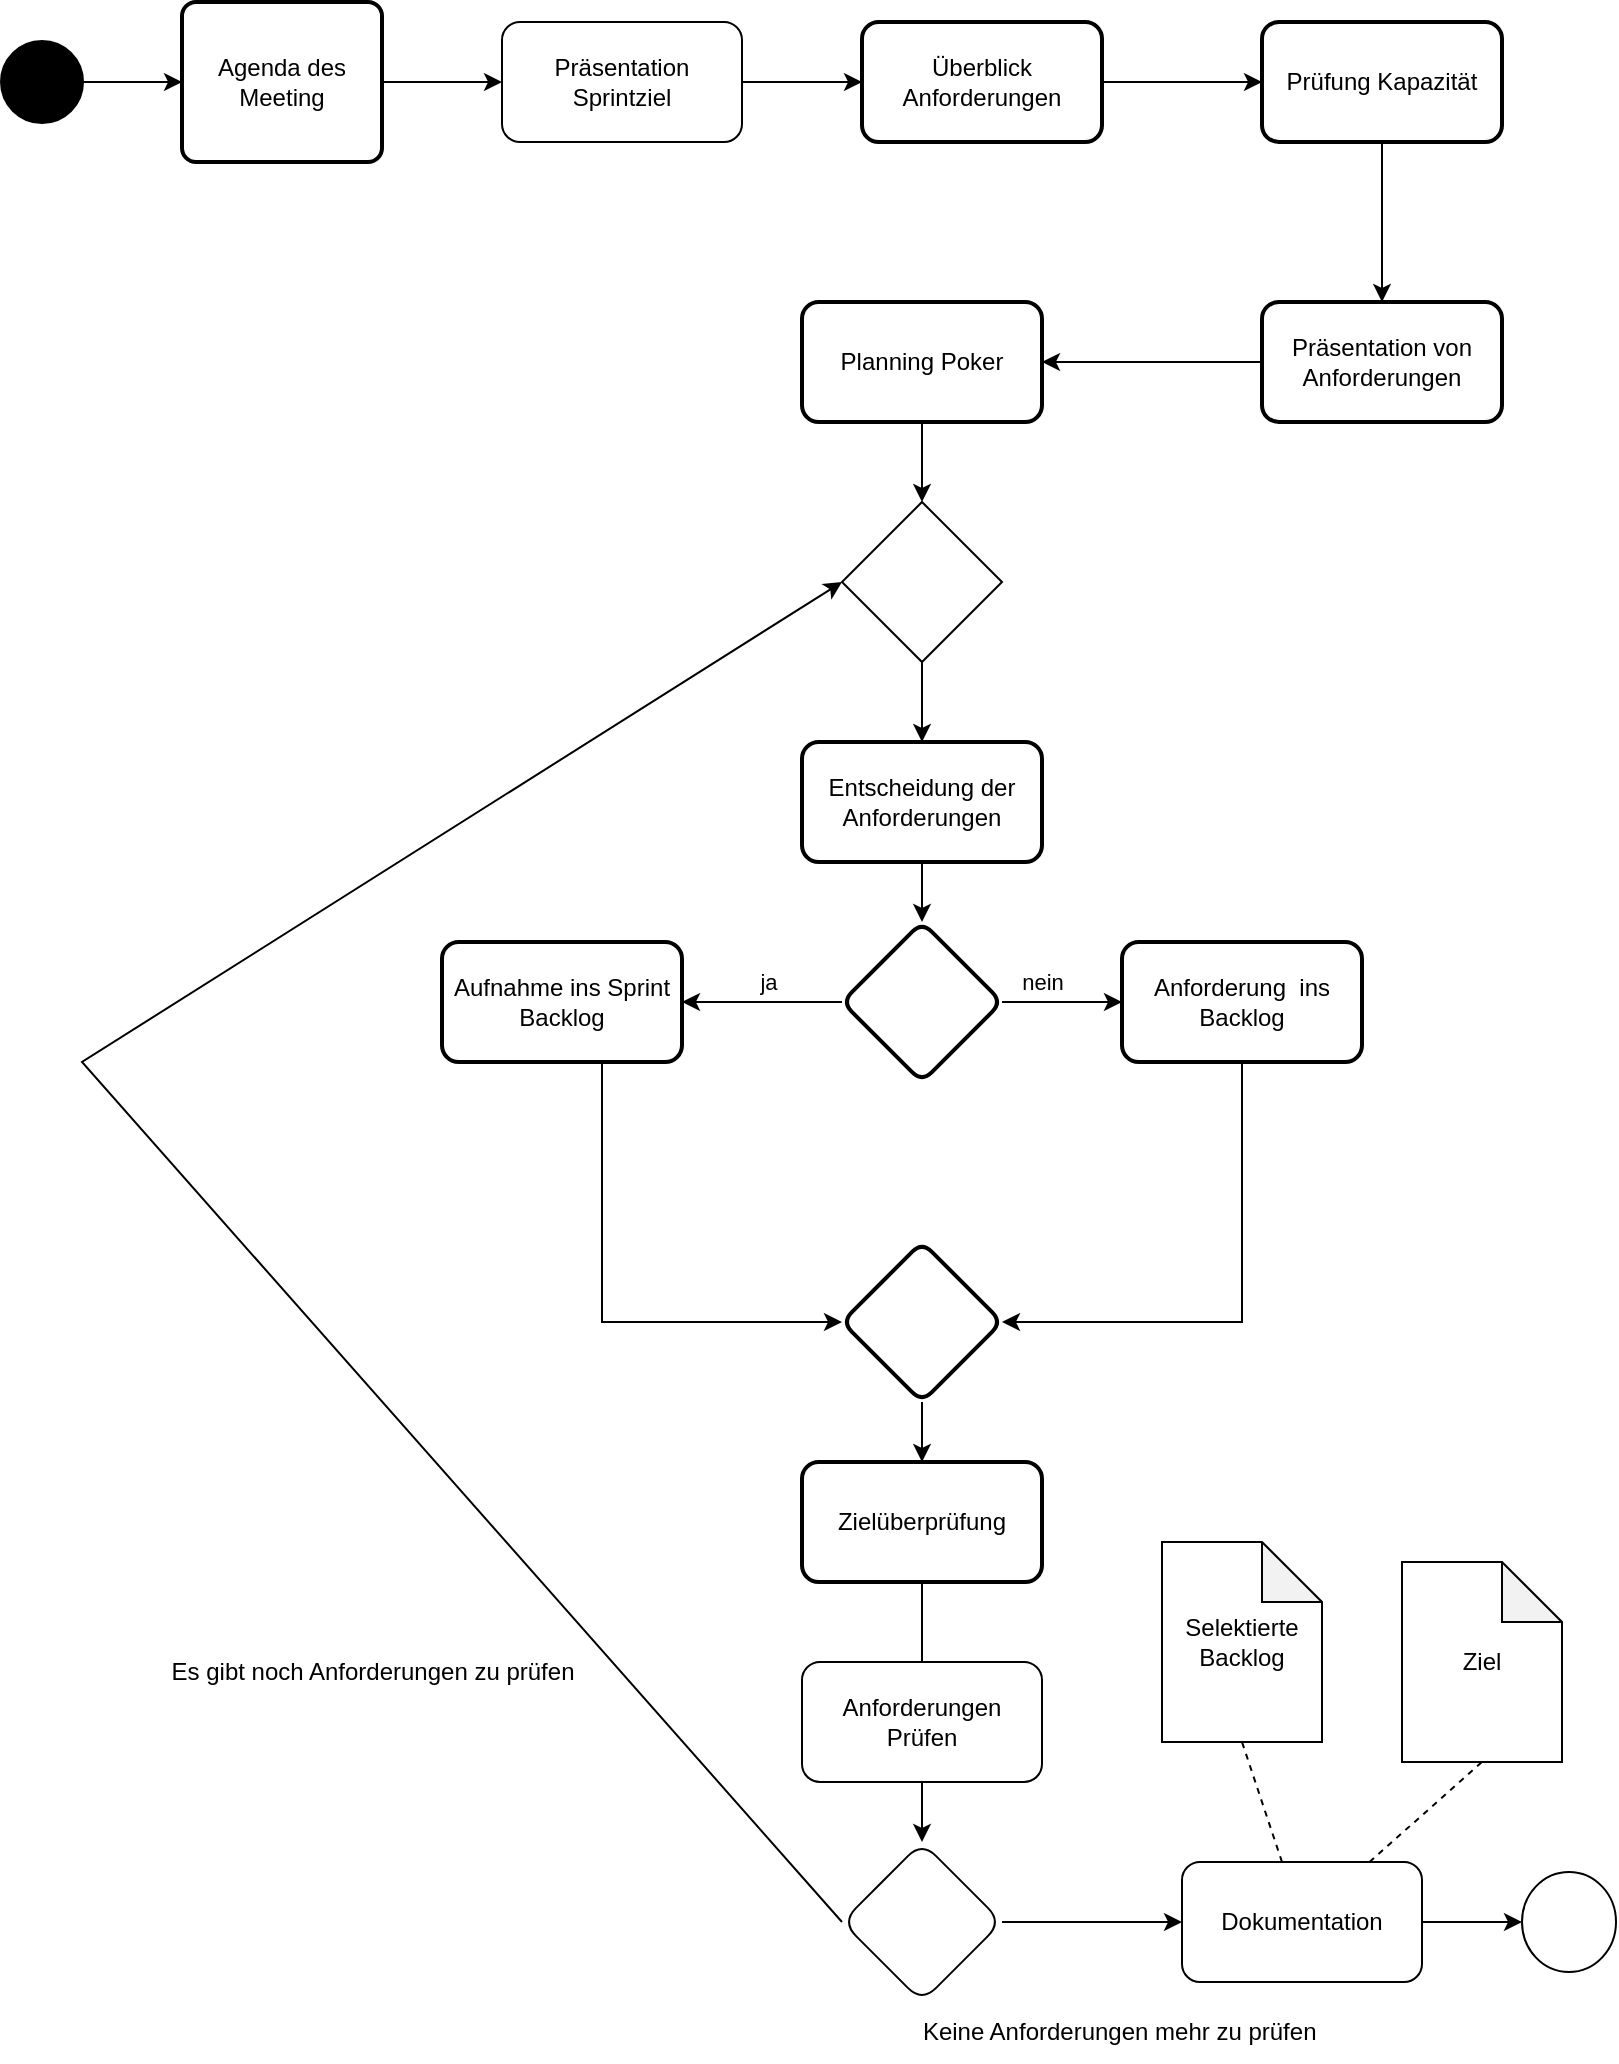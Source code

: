 <mxfile version="22.0.8" type="github">
  <diagram name="Seite-1" id="4uEQWGBOSVK4lKFrfHZp">
    <mxGraphModel dx="479" dy="322" grid="1" gridSize="10" guides="1" tooltips="1" connect="1" arrows="1" fold="1" page="1" pageScale="1" pageWidth="827" pageHeight="1169" math="0" shadow="0">
      <root>
        <mxCell id="0" />
        <mxCell id="1" parent="0" />
        <mxCell id="-mwzHlTSXCIwCckR4kkh-1" value="" style="strokeWidth=2;html=1;shape=mxgraph.flowchart.start_2;whiteSpace=wrap;fillColor=#000000;" parent="1" vertex="1">
          <mxGeometry x="20" y="110" width="40" height="40" as="geometry" />
        </mxCell>
        <mxCell id="-mwzHlTSXCIwCckR4kkh-5" value="" style="edgeStyle=orthogonalEdgeStyle;rounded=0;orthogonalLoop=1;jettySize=auto;html=1;" parent="1" source="D7WrobPREin-T4ZtUKqn-32" target="-mwzHlTSXCIwCckR4kkh-4" edge="1">
          <mxGeometry relative="1" as="geometry" />
        </mxCell>
        <mxCell id="-mwzHlTSXCIwCckR4kkh-2" value="Agenda des Meeting" style="rounded=1;whiteSpace=wrap;html=1;absoluteArcSize=1;arcSize=14;strokeWidth=2;" parent="1" vertex="1">
          <mxGeometry x="110" y="90" width="100" height="80" as="geometry" />
        </mxCell>
        <mxCell id="-mwzHlTSXCIwCckR4kkh-9" value="" style="edgeStyle=orthogonalEdgeStyle;rounded=0;orthogonalLoop=1;jettySize=auto;html=1;" parent="1" source="-mwzHlTSXCIwCckR4kkh-4" target="-mwzHlTSXCIwCckR4kkh-8" edge="1">
          <mxGeometry relative="1" as="geometry" />
        </mxCell>
        <mxCell id="-mwzHlTSXCIwCckR4kkh-4" value="Überblick Anforderungen" style="whiteSpace=wrap;html=1;rounded=1;arcSize=14;strokeWidth=2;" parent="1" vertex="1">
          <mxGeometry x="450" y="100" width="120" height="60" as="geometry" />
        </mxCell>
        <mxCell id="-mwzHlTSXCIwCckR4kkh-7" style="edgeStyle=orthogonalEdgeStyle;rounded=0;orthogonalLoop=1;jettySize=auto;html=1;exitX=0.5;exitY=1;exitDx=0;exitDy=0;" parent="1" source="-mwzHlTSXCIwCckR4kkh-2" target="-mwzHlTSXCIwCckR4kkh-2" edge="1">
          <mxGeometry relative="1" as="geometry" />
        </mxCell>
        <mxCell id="-mwzHlTSXCIwCckR4kkh-14" value="" style="edgeStyle=orthogonalEdgeStyle;rounded=0;orthogonalLoop=1;jettySize=auto;html=1;" parent="1" source="-mwzHlTSXCIwCckR4kkh-8" target="-mwzHlTSXCIwCckR4kkh-13" edge="1">
          <mxGeometry relative="1" as="geometry" />
        </mxCell>
        <mxCell id="-mwzHlTSXCIwCckR4kkh-8" value="Prüfung Kapazität" style="whiteSpace=wrap;html=1;rounded=1;arcSize=14;strokeWidth=2;" parent="1" vertex="1">
          <mxGeometry x="650" y="100" width="120" height="60" as="geometry" />
        </mxCell>
        <mxCell id="-mwzHlTSXCIwCckR4kkh-16" value="" style="edgeStyle=orthogonalEdgeStyle;rounded=0;orthogonalLoop=1;jettySize=auto;html=1;" parent="1" source="-mwzHlTSXCIwCckR4kkh-13" target="-mwzHlTSXCIwCckR4kkh-15" edge="1">
          <mxGeometry relative="1" as="geometry" />
        </mxCell>
        <mxCell id="-mwzHlTSXCIwCckR4kkh-13" value="Präsentation von Anforderungen" style="whiteSpace=wrap;html=1;rounded=1;arcSize=14;strokeWidth=2;" parent="1" vertex="1">
          <mxGeometry x="650" y="240" width="120" height="60" as="geometry" />
        </mxCell>
        <mxCell id="D7WrobPREin-T4ZtUKqn-2" value="" style="edgeStyle=orthogonalEdgeStyle;rounded=0;orthogonalLoop=1;jettySize=auto;html=1;" edge="1" parent="1" source="D7WrobPREin-T4ZtUKqn-37" target="D7WrobPREin-T4ZtUKqn-1">
          <mxGeometry relative="1" as="geometry" />
        </mxCell>
        <mxCell id="-mwzHlTSXCIwCckR4kkh-15" value="Planning Poker" style="whiteSpace=wrap;html=1;rounded=1;arcSize=14;strokeWidth=2;" parent="1" vertex="1">
          <mxGeometry x="420" y="240" width="120" height="60" as="geometry" />
        </mxCell>
        <mxCell id="D7WrobPREin-T4ZtUKqn-4" value="" style="edgeStyle=orthogonalEdgeStyle;rounded=0;orthogonalLoop=1;jettySize=auto;html=1;" edge="1" parent="1" source="D7WrobPREin-T4ZtUKqn-1" target="D7WrobPREin-T4ZtUKqn-3">
          <mxGeometry relative="1" as="geometry" />
        </mxCell>
        <mxCell id="D7WrobPREin-T4ZtUKqn-1" value="Entscheidung der Anforderungen" style="whiteSpace=wrap;html=1;rounded=1;arcSize=14;strokeWidth=2;" vertex="1" parent="1">
          <mxGeometry x="420" y="460" width="120" height="60" as="geometry" />
        </mxCell>
        <mxCell id="D7WrobPREin-T4ZtUKqn-6" value="" style="edgeStyle=orthogonalEdgeStyle;rounded=0;orthogonalLoop=1;jettySize=auto;html=1;" edge="1" parent="1" source="D7WrobPREin-T4ZtUKqn-3" target="D7WrobPREin-T4ZtUKqn-5">
          <mxGeometry relative="1" as="geometry" />
        </mxCell>
        <mxCell id="D7WrobPREin-T4ZtUKqn-9" value="ja" style="edgeLabel;html=1;align=center;verticalAlign=middle;resizable=0;points=[];" vertex="1" connectable="0" parent="D7WrobPREin-T4ZtUKqn-6">
          <mxGeometry x="-0.067" relative="1" as="geometry">
            <mxPoint y="-10" as="offset" />
          </mxGeometry>
        </mxCell>
        <mxCell id="D7WrobPREin-T4ZtUKqn-12" value="" style="edgeStyle=orthogonalEdgeStyle;rounded=0;orthogonalLoop=1;jettySize=auto;html=1;" edge="1" parent="1" source="D7WrobPREin-T4ZtUKqn-3" target="D7WrobPREin-T4ZtUKqn-11">
          <mxGeometry relative="1" as="geometry" />
        </mxCell>
        <mxCell id="D7WrobPREin-T4ZtUKqn-13" value="nein" style="edgeLabel;html=1;align=center;verticalAlign=middle;resizable=0;points=[];" vertex="1" connectable="0" parent="D7WrobPREin-T4ZtUKqn-12">
          <mxGeometry x="-0.2" y="-1" relative="1" as="geometry">
            <mxPoint x="-4" y="-11" as="offset" />
          </mxGeometry>
        </mxCell>
        <mxCell id="D7WrobPREin-T4ZtUKqn-3" value="" style="rhombus;whiteSpace=wrap;html=1;rounded=1;arcSize=14;strokeWidth=2;" vertex="1" parent="1">
          <mxGeometry x="440" y="550" width="80" height="80" as="geometry" />
        </mxCell>
        <mxCell id="D7WrobPREin-T4ZtUKqn-15" value="" style="edgeStyle=orthogonalEdgeStyle;rounded=0;orthogonalLoop=1;jettySize=auto;html=1;" edge="1" parent="1" source="D7WrobPREin-T4ZtUKqn-5" target="D7WrobPREin-T4ZtUKqn-14">
          <mxGeometry relative="1" as="geometry">
            <Array as="points">
              <mxPoint x="320" y="750" />
            </Array>
          </mxGeometry>
        </mxCell>
        <mxCell id="D7WrobPREin-T4ZtUKqn-5" value="Aufnahme ins Sprint Backlog" style="whiteSpace=wrap;html=1;rounded=1;arcSize=14;strokeWidth=2;" vertex="1" parent="1">
          <mxGeometry x="240" y="560" width="120" height="60" as="geometry" />
        </mxCell>
        <mxCell id="D7WrobPREin-T4ZtUKqn-17" value="" style="edgeStyle=orthogonalEdgeStyle;rounded=0;orthogonalLoop=1;jettySize=auto;html=1;entryX=1;entryY=0.5;entryDx=0;entryDy=0;" edge="1" parent="1" source="D7WrobPREin-T4ZtUKqn-11" target="D7WrobPREin-T4ZtUKqn-14">
          <mxGeometry relative="1" as="geometry">
            <mxPoint x="640" y="760" as="targetPoint" />
            <Array as="points">
              <mxPoint x="640" y="750" />
            </Array>
          </mxGeometry>
        </mxCell>
        <mxCell id="D7WrobPREin-T4ZtUKqn-11" value="Anforderung &amp;nbsp;ins Backlog" style="whiteSpace=wrap;html=1;rounded=1;arcSize=14;strokeWidth=2;" vertex="1" parent="1">
          <mxGeometry x="580" y="560" width="120" height="60" as="geometry" />
        </mxCell>
        <mxCell id="D7WrobPREin-T4ZtUKqn-19" value="" style="edgeStyle=orthogonalEdgeStyle;rounded=0;orthogonalLoop=1;jettySize=auto;html=1;" edge="1" parent="1" source="D7WrobPREin-T4ZtUKqn-14" target="D7WrobPREin-T4ZtUKqn-18">
          <mxGeometry relative="1" as="geometry" />
        </mxCell>
        <mxCell id="D7WrobPREin-T4ZtUKqn-14" value="" style="rhombus;whiteSpace=wrap;html=1;rounded=1;arcSize=14;strokeWidth=2;" vertex="1" parent="1">
          <mxGeometry x="440" y="710" width="80" height="80" as="geometry" />
        </mxCell>
        <mxCell id="D7WrobPREin-T4ZtUKqn-21" value="" style="edgeStyle=orthogonalEdgeStyle;rounded=0;orthogonalLoop=1;jettySize=auto;html=1;" edge="1" parent="1" source="D7WrobPREin-T4ZtUKqn-18">
          <mxGeometry relative="1" as="geometry">
            <mxPoint x="480" y="950" as="targetPoint" />
          </mxGeometry>
        </mxCell>
        <mxCell id="D7WrobPREin-T4ZtUKqn-18" value="Zielüberprüfung" style="whiteSpace=wrap;html=1;rounded=1;arcSize=14;strokeWidth=2;" vertex="1" parent="1">
          <mxGeometry x="420" y="820" width="120" height="60" as="geometry" />
        </mxCell>
        <mxCell id="D7WrobPREin-T4ZtUKqn-33" value="" style="edgeStyle=orthogonalEdgeStyle;rounded=0;orthogonalLoop=1;jettySize=auto;html=1;" edge="1" parent="1" source="-mwzHlTSXCIwCckR4kkh-2" target="D7WrobPREin-T4ZtUKqn-32">
          <mxGeometry relative="1" as="geometry">
            <mxPoint x="210" y="130" as="sourcePoint" />
            <mxPoint x="450" y="130" as="targetPoint" />
          </mxGeometry>
        </mxCell>
        <mxCell id="D7WrobPREin-T4ZtUKqn-32" value="Präsentation Sprintziel" style="rounded=1;whiteSpace=wrap;html=1;" vertex="1" parent="1">
          <mxGeometry x="270" y="100" width="120" height="60" as="geometry" />
        </mxCell>
        <mxCell id="D7WrobPREin-T4ZtUKqn-35" value="" style="endArrow=classic;html=1;rounded=0;exitX=1;exitY=0.5;exitDx=0;exitDy=0;exitPerimeter=0;entryX=0;entryY=0.5;entryDx=0;entryDy=0;" edge="1" parent="1" source="-mwzHlTSXCIwCckR4kkh-1" target="-mwzHlTSXCIwCckR4kkh-2">
          <mxGeometry width="50" height="50" relative="1" as="geometry">
            <mxPoint x="390" y="330" as="sourcePoint" />
            <mxPoint x="440" y="280" as="targetPoint" />
          </mxGeometry>
        </mxCell>
        <mxCell id="D7WrobPREin-T4ZtUKqn-40" value="" style="edgeStyle=orthogonalEdgeStyle;rounded=0;orthogonalLoop=1;jettySize=auto;html=1;" edge="1" parent="1" source="D7WrobPREin-T4ZtUKqn-36" target="D7WrobPREin-T4ZtUKqn-39">
          <mxGeometry relative="1" as="geometry" />
        </mxCell>
        <mxCell id="D7WrobPREin-T4ZtUKqn-36" value="Anforderungen Prüfen" style="rounded=1;whiteSpace=wrap;html=1;" vertex="1" parent="1">
          <mxGeometry x="420" y="920" width="120" height="60" as="geometry" />
        </mxCell>
        <mxCell id="D7WrobPREin-T4ZtUKqn-38" value="" style="edgeStyle=orthogonalEdgeStyle;rounded=0;orthogonalLoop=1;jettySize=auto;html=1;" edge="1" parent="1" source="-mwzHlTSXCIwCckR4kkh-15" target="D7WrobPREin-T4ZtUKqn-37">
          <mxGeometry relative="1" as="geometry">
            <mxPoint x="480" y="300" as="sourcePoint" />
            <mxPoint x="480" y="460" as="targetPoint" />
          </mxGeometry>
        </mxCell>
        <mxCell id="D7WrobPREin-T4ZtUKqn-37" value="" style="rhombus;whiteSpace=wrap;html=1;" vertex="1" parent="1">
          <mxGeometry x="440" y="340" width="80" height="80" as="geometry" />
        </mxCell>
        <mxCell id="D7WrobPREin-T4ZtUKqn-44" value="" style="edgeStyle=orthogonalEdgeStyle;rounded=0;orthogonalLoop=1;jettySize=auto;html=1;" edge="1" parent="1" source="D7WrobPREin-T4ZtUKqn-39" target="D7WrobPREin-T4ZtUKqn-43">
          <mxGeometry relative="1" as="geometry" />
        </mxCell>
        <mxCell id="D7WrobPREin-T4ZtUKqn-39" value="" style="rhombus;whiteSpace=wrap;html=1;rounded=1;" vertex="1" parent="1">
          <mxGeometry x="440" y="1010" width="80" height="80" as="geometry" />
        </mxCell>
        <mxCell id="D7WrobPREin-T4ZtUKqn-41" value="" style="endArrow=classic;html=1;rounded=0;exitX=0;exitY=0.5;exitDx=0;exitDy=0;entryX=0;entryY=0.5;entryDx=0;entryDy=0;" edge="1" parent="1" source="D7WrobPREin-T4ZtUKqn-39" target="D7WrobPREin-T4ZtUKqn-37">
          <mxGeometry width="50" height="50" relative="1" as="geometry">
            <mxPoint x="430" y="890" as="sourcePoint" />
            <mxPoint x="480" y="840" as="targetPoint" />
            <Array as="points">
              <mxPoint x="60" y="620" />
            </Array>
          </mxGeometry>
        </mxCell>
        <mxCell id="D7WrobPREin-T4ZtUKqn-42" value="Es gibt noch Anforderungen zu prüfen" style="text;html=1;align=center;verticalAlign=middle;resizable=0;points=[];autosize=1;strokeColor=none;fillColor=none;" vertex="1" parent="1">
          <mxGeometry x="90" y="910" width="230" height="30" as="geometry" />
        </mxCell>
        <mxCell id="D7WrobPREin-T4ZtUKqn-46" value="" style="edgeStyle=orthogonalEdgeStyle;rounded=0;orthogonalLoop=1;jettySize=auto;html=1;" edge="1" parent="1" source="D7WrobPREin-T4ZtUKqn-43" target="D7WrobPREin-T4ZtUKqn-45">
          <mxGeometry relative="1" as="geometry" />
        </mxCell>
        <mxCell id="D7WrobPREin-T4ZtUKqn-43" value="Dokumentation" style="whiteSpace=wrap;html=1;rounded=1;" vertex="1" parent="1">
          <mxGeometry x="610" y="1020" width="120" height="60" as="geometry" />
        </mxCell>
        <mxCell id="D7WrobPREin-T4ZtUKqn-45" value="" style="ellipse;whiteSpace=wrap;html=1;rounded=1;" vertex="1" parent="1">
          <mxGeometry x="780" y="1025" width="47" height="50" as="geometry" />
        </mxCell>
        <mxCell id="D7WrobPREin-T4ZtUKqn-47" value="Keine Anforderungen mehr zu prüfen&amp;nbsp;" style="text;html=1;align=center;verticalAlign=middle;resizable=0;points=[];autosize=1;strokeColor=none;fillColor=none;" vertex="1" parent="1">
          <mxGeometry x="470" y="1090" width="220" height="30" as="geometry" />
        </mxCell>
        <mxCell id="D7WrobPREin-T4ZtUKqn-49" value="Ziel" style="shape=note;whiteSpace=wrap;html=1;backgroundOutline=1;darkOpacity=0.05;" vertex="1" parent="1">
          <mxGeometry x="720" y="870" width="80" height="100" as="geometry" />
        </mxCell>
        <mxCell id="D7WrobPREin-T4ZtUKqn-52" value="Selektierte Backlog" style="shape=note;whiteSpace=wrap;html=1;backgroundOutline=1;darkOpacity=0.05;" vertex="1" parent="1">
          <mxGeometry x="600" y="860" width="80" height="100" as="geometry" />
        </mxCell>
        <mxCell id="D7WrobPREin-T4ZtUKqn-54" value="" style="endArrow=none;dashed=1;html=1;rounded=0;entryX=0.5;entryY=1;entryDx=0;entryDy=0;entryPerimeter=0;" edge="1" parent="1" source="D7WrobPREin-T4ZtUKqn-43" target="D7WrobPREin-T4ZtUKqn-49">
          <mxGeometry width="50" height="50" relative="1" as="geometry">
            <mxPoint x="660" y="1060" as="sourcePoint" />
            <mxPoint x="710" y="1010" as="targetPoint" />
          </mxGeometry>
        </mxCell>
        <mxCell id="D7WrobPREin-T4ZtUKqn-55" value="" style="endArrow=none;dashed=1;html=1;rounded=0;entryX=0.5;entryY=1;entryDx=0;entryDy=0;entryPerimeter=0;" edge="1" parent="1" source="D7WrobPREin-T4ZtUKqn-43" target="D7WrobPREin-T4ZtUKqn-52">
          <mxGeometry width="50" height="50" relative="1" as="geometry">
            <mxPoint x="660" y="1060" as="sourcePoint" />
            <mxPoint x="710" y="1010" as="targetPoint" />
          </mxGeometry>
        </mxCell>
      </root>
    </mxGraphModel>
  </diagram>
</mxfile>
